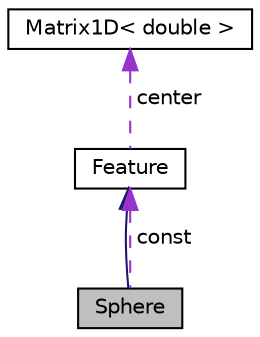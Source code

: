 digraph "Sphere"
{
  edge [fontname="Helvetica",fontsize="10",labelfontname="Helvetica",labelfontsize="10"];
  node [fontname="Helvetica",fontsize="10",shape=record];
  Node2 [label="Sphere",height=0.2,width=0.4,color="black", fillcolor="grey75", style="filled", fontcolor="black"];
  Node3 -> Node2 [dir="back",color="midnightblue",fontsize="10",style="solid",fontname="Helvetica"];
  Node3 [label="Feature",height=0.2,width=0.4,color="black", fillcolor="white", style="filled",URL="$classFeature.html"];
  Node4 -> Node3 [dir="back",color="darkorchid3",fontsize="10",style="dashed",label=" center" ,fontname="Helvetica"];
  Node4 [label="Matrix1D\< double \>",height=0.2,width=0.4,color="black", fillcolor="white", style="filled",URL="$classMatrix1D.html"];
  Node3 -> Node2 [dir="back",color="darkorchid3",fontsize="10",style="dashed",label=" const" ,fontname="Helvetica"];
}
